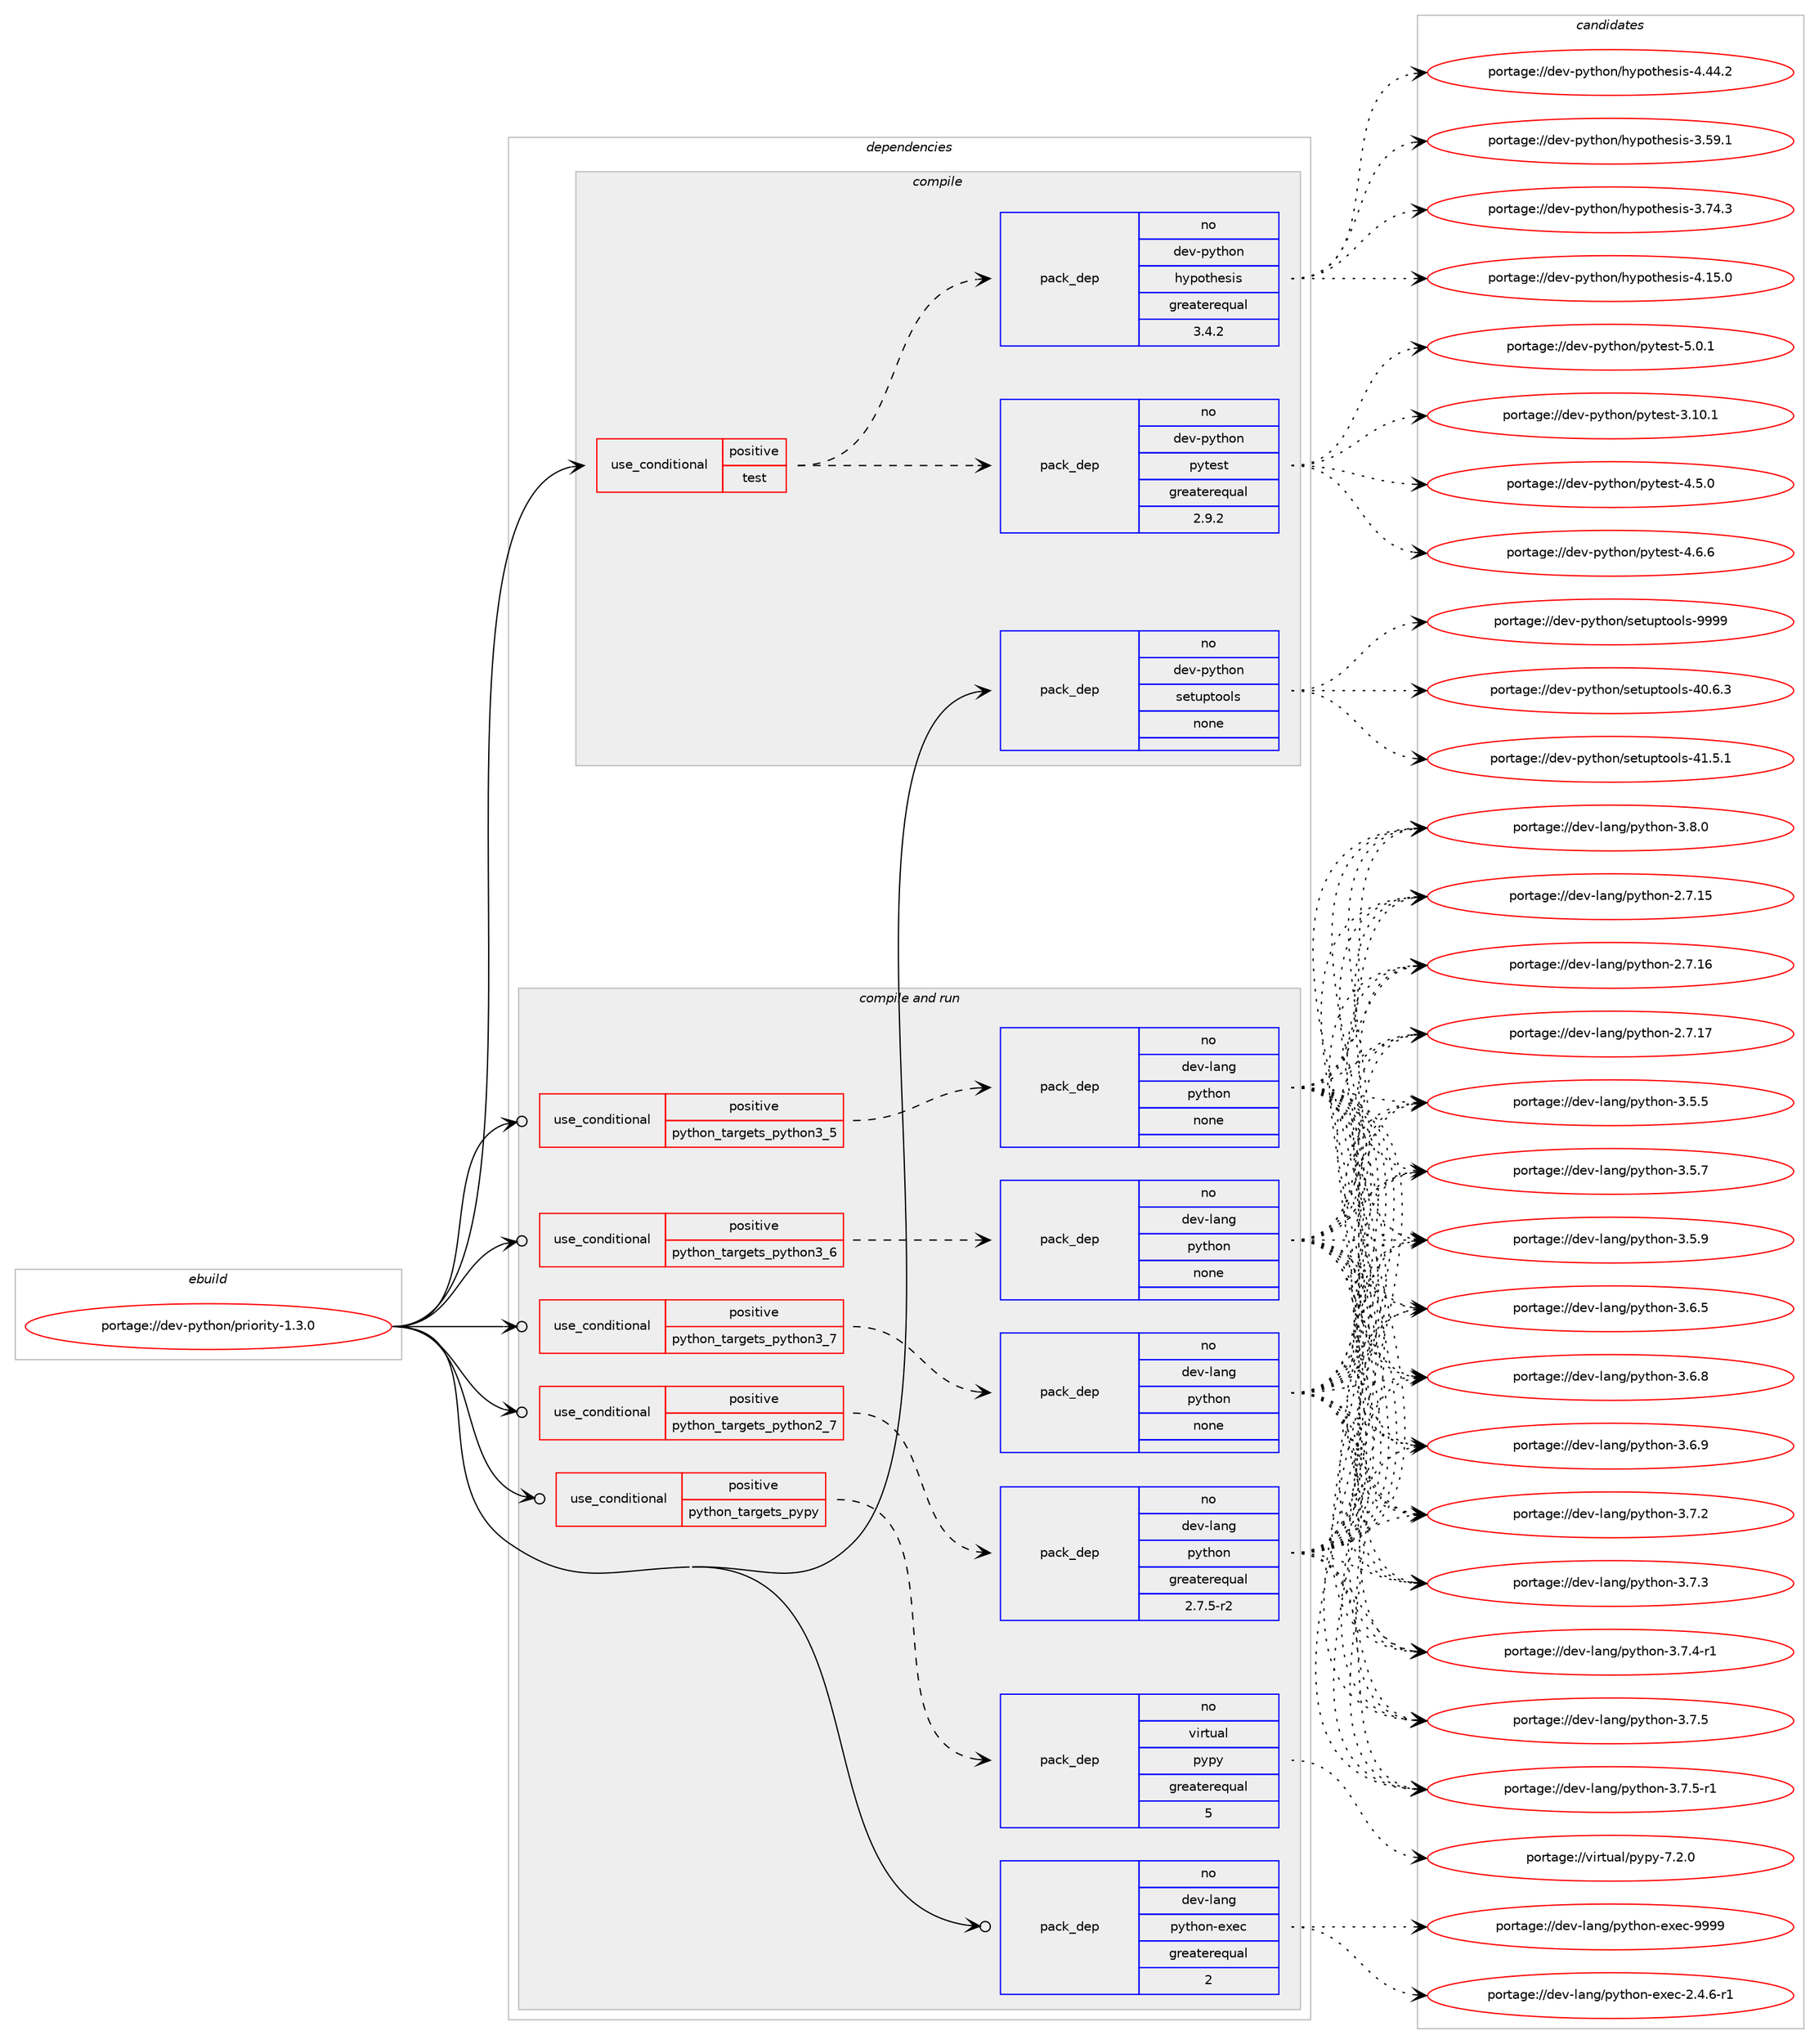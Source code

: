 digraph prolog {

# *************
# Graph options
# *************

newrank=true;
concentrate=true;
compound=true;
graph [rankdir=LR,fontname=Helvetica,fontsize=10,ranksep=1.5];#, ranksep=2.5, nodesep=0.2];
edge  [arrowhead=vee];
node  [fontname=Helvetica,fontsize=10];

# **********
# The ebuild
# **********

subgraph cluster_leftcol {
color=gray;
rank=same;
label=<<i>ebuild</i>>;
id [label="portage://dev-python/priority-1.3.0", color=red, width=4, href="../dev-python/priority-1.3.0.svg"];
}

# ****************
# The dependencies
# ****************

subgraph cluster_midcol {
color=gray;
label=<<i>dependencies</i>>;
subgraph cluster_compile {
fillcolor="#eeeeee";
style=filled;
label=<<i>compile</i>>;
subgraph cond34157 {
dependency157866 [label=<<TABLE BORDER="0" CELLBORDER="1" CELLSPACING="0" CELLPADDING="4"><TR><TD ROWSPAN="3" CELLPADDING="10">use_conditional</TD></TR><TR><TD>positive</TD></TR><TR><TD>test</TD></TR></TABLE>>, shape=none, color=red];
subgraph pack120348 {
dependency157867 [label=<<TABLE BORDER="0" CELLBORDER="1" CELLSPACING="0" CELLPADDING="4" WIDTH="220"><TR><TD ROWSPAN="6" CELLPADDING="30">pack_dep</TD></TR><TR><TD WIDTH="110">no</TD></TR><TR><TD>dev-python</TD></TR><TR><TD>pytest</TD></TR><TR><TD>greaterequal</TD></TR><TR><TD>2.9.2</TD></TR></TABLE>>, shape=none, color=blue];
}
dependency157866:e -> dependency157867:w [weight=20,style="dashed",arrowhead="vee"];
subgraph pack120349 {
dependency157868 [label=<<TABLE BORDER="0" CELLBORDER="1" CELLSPACING="0" CELLPADDING="4" WIDTH="220"><TR><TD ROWSPAN="6" CELLPADDING="30">pack_dep</TD></TR><TR><TD WIDTH="110">no</TD></TR><TR><TD>dev-python</TD></TR><TR><TD>hypothesis</TD></TR><TR><TD>greaterequal</TD></TR><TR><TD>3.4.2</TD></TR></TABLE>>, shape=none, color=blue];
}
dependency157866:e -> dependency157868:w [weight=20,style="dashed",arrowhead="vee"];
}
id:e -> dependency157866:w [weight=20,style="solid",arrowhead="vee"];
subgraph pack120350 {
dependency157869 [label=<<TABLE BORDER="0" CELLBORDER="1" CELLSPACING="0" CELLPADDING="4" WIDTH="220"><TR><TD ROWSPAN="6" CELLPADDING="30">pack_dep</TD></TR><TR><TD WIDTH="110">no</TD></TR><TR><TD>dev-python</TD></TR><TR><TD>setuptools</TD></TR><TR><TD>none</TD></TR><TR><TD></TD></TR></TABLE>>, shape=none, color=blue];
}
id:e -> dependency157869:w [weight=20,style="solid",arrowhead="vee"];
}
subgraph cluster_compileandrun {
fillcolor="#eeeeee";
style=filled;
label=<<i>compile and run</i>>;
subgraph cond34158 {
dependency157870 [label=<<TABLE BORDER="0" CELLBORDER="1" CELLSPACING="0" CELLPADDING="4"><TR><TD ROWSPAN="3" CELLPADDING="10">use_conditional</TD></TR><TR><TD>positive</TD></TR><TR><TD>python_targets_pypy</TD></TR></TABLE>>, shape=none, color=red];
subgraph pack120351 {
dependency157871 [label=<<TABLE BORDER="0" CELLBORDER="1" CELLSPACING="0" CELLPADDING="4" WIDTH="220"><TR><TD ROWSPAN="6" CELLPADDING="30">pack_dep</TD></TR><TR><TD WIDTH="110">no</TD></TR><TR><TD>virtual</TD></TR><TR><TD>pypy</TD></TR><TR><TD>greaterequal</TD></TR><TR><TD>5</TD></TR></TABLE>>, shape=none, color=blue];
}
dependency157870:e -> dependency157871:w [weight=20,style="dashed",arrowhead="vee"];
}
id:e -> dependency157870:w [weight=20,style="solid",arrowhead="odotvee"];
subgraph cond34159 {
dependency157872 [label=<<TABLE BORDER="0" CELLBORDER="1" CELLSPACING="0" CELLPADDING="4"><TR><TD ROWSPAN="3" CELLPADDING="10">use_conditional</TD></TR><TR><TD>positive</TD></TR><TR><TD>python_targets_python2_7</TD></TR></TABLE>>, shape=none, color=red];
subgraph pack120352 {
dependency157873 [label=<<TABLE BORDER="0" CELLBORDER="1" CELLSPACING="0" CELLPADDING="4" WIDTH="220"><TR><TD ROWSPAN="6" CELLPADDING="30">pack_dep</TD></TR><TR><TD WIDTH="110">no</TD></TR><TR><TD>dev-lang</TD></TR><TR><TD>python</TD></TR><TR><TD>greaterequal</TD></TR><TR><TD>2.7.5-r2</TD></TR></TABLE>>, shape=none, color=blue];
}
dependency157872:e -> dependency157873:w [weight=20,style="dashed",arrowhead="vee"];
}
id:e -> dependency157872:w [weight=20,style="solid",arrowhead="odotvee"];
subgraph cond34160 {
dependency157874 [label=<<TABLE BORDER="0" CELLBORDER="1" CELLSPACING="0" CELLPADDING="4"><TR><TD ROWSPAN="3" CELLPADDING="10">use_conditional</TD></TR><TR><TD>positive</TD></TR><TR><TD>python_targets_python3_5</TD></TR></TABLE>>, shape=none, color=red];
subgraph pack120353 {
dependency157875 [label=<<TABLE BORDER="0" CELLBORDER="1" CELLSPACING="0" CELLPADDING="4" WIDTH="220"><TR><TD ROWSPAN="6" CELLPADDING="30">pack_dep</TD></TR><TR><TD WIDTH="110">no</TD></TR><TR><TD>dev-lang</TD></TR><TR><TD>python</TD></TR><TR><TD>none</TD></TR><TR><TD></TD></TR></TABLE>>, shape=none, color=blue];
}
dependency157874:e -> dependency157875:w [weight=20,style="dashed",arrowhead="vee"];
}
id:e -> dependency157874:w [weight=20,style="solid",arrowhead="odotvee"];
subgraph cond34161 {
dependency157876 [label=<<TABLE BORDER="0" CELLBORDER="1" CELLSPACING="0" CELLPADDING="4"><TR><TD ROWSPAN="3" CELLPADDING="10">use_conditional</TD></TR><TR><TD>positive</TD></TR><TR><TD>python_targets_python3_6</TD></TR></TABLE>>, shape=none, color=red];
subgraph pack120354 {
dependency157877 [label=<<TABLE BORDER="0" CELLBORDER="1" CELLSPACING="0" CELLPADDING="4" WIDTH="220"><TR><TD ROWSPAN="6" CELLPADDING="30">pack_dep</TD></TR><TR><TD WIDTH="110">no</TD></TR><TR><TD>dev-lang</TD></TR><TR><TD>python</TD></TR><TR><TD>none</TD></TR><TR><TD></TD></TR></TABLE>>, shape=none, color=blue];
}
dependency157876:e -> dependency157877:w [weight=20,style="dashed",arrowhead="vee"];
}
id:e -> dependency157876:w [weight=20,style="solid",arrowhead="odotvee"];
subgraph cond34162 {
dependency157878 [label=<<TABLE BORDER="0" CELLBORDER="1" CELLSPACING="0" CELLPADDING="4"><TR><TD ROWSPAN="3" CELLPADDING="10">use_conditional</TD></TR><TR><TD>positive</TD></TR><TR><TD>python_targets_python3_7</TD></TR></TABLE>>, shape=none, color=red];
subgraph pack120355 {
dependency157879 [label=<<TABLE BORDER="0" CELLBORDER="1" CELLSPACING="0" CELLPADDING="4" WIDTH="220"><TR><TD ROWSPAN="6" CELLPADDING="30">pack_dep</TD></TR><TR><TD WIDTH="110">no</TD></TR><TR><TD>dev-lang</TD></TR><TR><TD>python</TD></TR><TR><TD>none</TD></TR><TR><TD></TD></TR></TABLE>>, shape=none, color=blue];
}
dependency157878:e -> dependency157879:w [weight=20,style="dashed",arrowhead="vee"];
}
id:e -> dependency157878:w [weight=20,style="solid",arrowhead="odotvee"];
subgraph pack120356 {
dependency157880 [label=<<TABLE BORDER="0" CELLBORDER="1" CELLSPACING="0" CELLPADDING="4" WIDTH="220"><TR><TD ROWSPAN="6" CELLPADDING="30">pack_dep</TD></TR><TR><TD WIDTH="110">no</TD></TR><TR><TD>dev-lang</TD></TR><TR><TD>python-exec</TD></TR><TR><TD>greaterequal</TD></TR><TR><TD>2</TD></TR></TABLE>>, shape=none, color=blue];
}
id:e -> dependency157880:w [weight=20,style="solid",arrowhead="odotvee"];
}
subgraph cluster_run {
fillcolor="#eeeeee";
style=filled;
label=<<i>run</i>>;
}
}

# **************
# The candidates
# **************

subgraph cluster_choices {
rank=same;
color=gray;
label=<<i>candidates</i>>;

subgraph choice120348 {
color=black;
nodesep=1;
choiceportage100101118451121211161041111104711212111610111511645514649484649 [label="portage://dev-python/pytest-3.10.1", color=red, width=4,href="../dev-python/pytest-3.10.1.svg"];
choiceportage1001011184511212111610411111047112121116101115116455246534648 [label="portage://dev-python/pytest-4.5.0", color=red, width=4,href="../dev-python/pytest-4.5.0.svg"];
choiceportage1001011184511212111610411111047112121116101115116455246544654 [label="portage://dev-python/pytest-4.6.6", color=red, width=4,href="../dev-python/pytest-4.6.6.svg"];
choiceportage1001011184511212111610411111047112121116101115116455346484649 [label="portage://dev-python/pytest-5.0.1", color=red, width=4,href="../dev-python/pytest-5.0.1.svg"];
dependency157867:e -> choiceportage100101118451121211161041111104711212111610111511645514649484649:w [style=dotted,weight="100"];
dependency157867:e -> choiceportage1001011184511212111610411111047112121116101115116455246534648:w [style=dotted,weight="100"];
dependency157867:e -> choiceportage1001011184511212111610411111047112121116101115116455246544654:w [style=dotted,weight="100"];
dependency157867:e -> choiceportage1001011184511212111610411111047112121116101115116455346484649:w [style=dotted,weight="100"];
}
subgraph choice120349 {
color=black;
nodesep=1;
choiceportage100101118451121211161041111104710412111211111610410111510511545514653574649 [label="portage://dev-python/hypothesis-3.59.1", color=red, width=4,href="../dev-python/hypothesis-3.59.1.svg"];
choiceportage100101118451121211161041111104710412111211111610410111510511545514655524651 [label="portage://dev-python/hypothesis-3.74.3", color=red, width=4,href="../dev-python/hypothesis-3.74.3.svg"];
choiceportage100101118451121211161041111104710412111211111610410111510511545524649534648 [label="portage://dev-python/hypothesis-4.15.0", color=red, width=4,href="../dev-python/hypothesis-4.15.0.svg"];
choiceportage100101118451121211161041111104710412111211111610410111510511545524652524650 [label="portage://dev-python/hypothesis-4.44.2", color=red, width=4,href="../dev-python/hypothesis-4.44.2.svg"];
dependency157868:e -> choiceportage100101118451121211161041111104710412111211111610410111510511545514653574649:w [style=dotted,weight="100"];
dependency157868:e -> choiceportage100101118451121211161041111104710412111211111610410111510511545514655524651:w [style=dotted,weight="100"];
dependency157868:e -> choiceportage100101118451121211161041111104710412111211111610410111510511545524649534648:w [style=dotted,weight="100"];
dependency157868:e -> choiceportage100101118451121211161041111104710412111211111610410111510511545524652524650:w [style=dotted,weight="100"];
}
subgraph choice120350 {
color=black;
nodesep=1;
choiceportage100101118451121211161041111104711510111611711211611111110811545524846544651 [label="portage://dev-python/setuptools-40.6.3", color=red, width=4,href="../dev-python/setuptools-40.6.3.svg"];
choiceportage100101118451121211161041111104711510111611711211611111110811545524946534649 [label="portage://dev-python/setuptools-41.5.1", color=red, width=4,href="../dev-python/setuptools-41.5.1.svg"];
choiceportage10010111845112121116104111110471151011161171121161111111081154557575757 [label="portage://dev-python/setuptools-9999", color=red, width=4,href="../dev-python/setuptools-9999.svg"];
dependency157869:e -> choiceportage100101118451121211161041111104711510111611711211611111110811545524846544651:w [style=dotted,weight="100"];
dependency157869:e -> choiceportage100101118451121211161041111104711510111611711211611111110811545524946534649:w [style=dotted,weight="100"];
dependency157869:e -> choiceportage10010111845112121116104111110471151011161171121161111111081154557575757:w [style=dotted,weight="100"];
}
subgraph choice120351 {
color=black;
nodesep=1;
choiceportage1181051141161179710847112121112121455546504648 [label="portage://virtual/pypy-7.2.0", color=red, width=4,href="../virtual/pypy-7.2.0.svg"];
dependency157871:e -> choiceportage1181051141161179710847112121112121455546504648:w [style=dotted,weight="100"];
}
subgraph choice120352 {
color=black;
nodesep=1;
choiceportage10010111845108971101034711212111610411111045504655464953 [label="portage://dev-lang/python-2.7.15", color=red, width=4,href="../dev-lang/python-2.7.15.svg"];
choiceportage10010111845108971101034711212111610411111045504655464954 [label="portage://dev-lang/python-2.7.16", color=red, width=4,href="../dev-lang/python-2.7.16.svg"];
choiceportage10010111845108971101034711212111610411111045504655464955 [label="portage://dev-lang/python-2.7.17", color=red, width=4,href="../dev-lang/python-2.7.17.svg"];
choiceportage100101118451089711010347112121116104111110455146534653 [label="portage://dev-lang/python-3.5.5", color=red, width=4,href="../dev-lang/python-3.5.5.svg"];
choiceportage100101118451089711010347112121116104111110455146534655 [label="portage://dev-lang/python-3.5.7", color=red, width=4,href="../dev-lang/python-3.5.7.svg"];
choiceportage100101118451089711010347112121116104111110455146534657 [label="portage://dev-lang/python-3.5.9", color=red, width=4,href="../dev-lang/python-3.5.9.svg"];
choiceportage100101118451089711010347112121116104111110455146544653 [label="portage://dev-lang/python-3.6.5", color=red, width=4,href="../dev-lang/python-3.6.5.svg"];
choiceportage100101118451089711010347112121116104111110455146544656 [label="portage://dev-lang/python-3.6.8", color=red, width=4,href="../dev-lang/python-3.6.8.svg"];
choiceportage100101118451089711010347112121116104111110455146544657 [label="portage://dev-lang/python-3.6.9", color=red, width=4,href="../dev-lang/python-3.6.9.svg"];
choiceportage100101118451089711010347112121116104111110455146554650 [label="portage://dev-lang/python-3.7.2", color=red, width=4,href="../dev-lang/python-3.7.2.svg"];
choiceportage100101118451089711010347112121116104111110455146554651 [label="portage://dev-lang/python-3.7.3", color=red, width=4,href="../dev-lang/python-3.7.3.svg"];
choiceportage1001011184510897110103471121211161041111104551465546524511449 [label="portage://dev-lang/python-3.7.4-r1", color=red, width=4,href="../dev-lang/python-3.7.4-r1.svg"];
choiceportage100101118451089711010347112121116104111110455146554653 [label="portage://dev-lang/python-3.7.5", color=red, width=4,href="../dev-lang/python-3.7.5.svg"];
choiceportage1001011184510897110103471121211161041111104551465546534511449 [label="portage://dev-lang/python-3.7.5-r1", color=red, width=4,href="../dev-lang/python-3.7.5-r1.svg"];
choiceportage100101118451089711010347112121116104111110455146564648 [label="portage://dev-lang/python-3.8.0", color=red, width=4,href="../dev-lang/python-3.8.0.svg"];
dependency157873:e -> choiceportage10010111845108971101034711212111610411111045504655464953:w [style=dotted,weight="100"];
dependency157873:e -> choiceportage10010111845108971101034711212111610411111045504655464954:w [style=dotted,weight="100"];
dependency157873:e -> choiceportage10010111845108971101034711212111610411111045504655464955:w [style=dotted,weight="100"];
dependency157873:e -> choiceportage100101118451089711010347112121116104111110455146534653:w [style=dotted,weight="100"];
dependency157873:e -> choiceportage100101118451089711010347112121116104111110455146534655:w [style=dotted,weight="100"];
dependency157873:e -> choiceportage100101118451089711010347112121116104111110455146534657:w [style=dotted,weight="100"];
dependency157873:e -> choiceportage100101118451089711010347112121116104111110455146544653:w [style=dotted,weight="100"];
dependency157873:e -> choiceportage100101118451089711010347112121116104111110455146544656:w [style=dotted,weight="100"];
dependency157873:e -> choiceportage100101118451089711010347112121116104111110455146544657:w [style=dotted,weight="100"];
dependency157873:e -> choiceportage100101118451089711010347112121116104111110455146554650:w [style=dotted,weight="100"];
dependency157873:e -> choiceportage100101118451089711010347112121116104111110455146554651:w [style=dotted,weight="100"];
dependency157873:e -> choiceportage1001011184510897110103471121211161041111104551465546524511449:w [style=dotted,weight="100"];
dependency157873:e -> choiceportage100101118451089711010347112121116104111110455146554653:w [style=dotted,weight="100"];
dependency157873:e -> choiceportage1001011184510897110103471121211161041111104551465546534511449:w [style=dotted,weight="100"];
dependency157873:e -> choiceportage100101118451089711010347112121116104111110455146564648:w [style=dotted,weight="100"];
}
subgraph choice120353 {
color=black;
nodesep=1;
choiceportage10010111845108971101034711212111610411111045504655464953 [label="portage://dev-lang/python-2.7.15", color=red, width=4,href="../dev-lang/python-2.7.15.svg"];
choiceportage10010111845108971101034711212111610411111045504655464954 [label="portage://dev-lang/python-2.7.16", color=red, width=4,href="../dev-lang/python-2.7.16.svg"];
choiceportage10010111845108971101034711212111610411111045504655464955 [label="portage://dev-lang/python-2.7.17", color=red, width=4,href="../dev-lang/python-2.7.17.svg"];
choiceportage100101118451089711010347112121116104111110455146534653 [label="portage://dev-lang/python-3.5.5", color=red, width=4,href="../dev-lang/python-3.5.5.svg"];
choiceportage100101118451089711010347112121116104111110455146534655 [label="portage://dev-lang/python-3.5.7", color=red, width=4,href="../dev-lang/python-3.5.7.svg"];
choiceportage100101118451089711010347112121116104111110455146534657 [label="portage://dev-lang/python-3.5.9", color=red, width=4,href="../dev-lang/python-3.5.9.svg"];
choiceportage100101118451089711010347112121116104111110455146544653 [label="portage://dev-lang/python-3.6.5", color=red, width=4,href="../dev-lang/python-3.6.5.svg"];
choiceportage100101118451089711010347112121116104111110455146544656 [label="portage://dev-lang/python-3.6.8", color=red, width=4,href="../dev-lang/python-3.6.8.svg"];
choiceportage100101118451089711010347112121116104111110455146544657 [label="portage://dev-lang/python-3.6.9", color=red, width=4,href="../dev-lang/python-3.6.9.svg"];
choiceportage100101118451089711010347112121116104111110455146554650 [label="portage://dev-lang/python-3.7.2", color=red, width=4,href="../dev-lang/python-3.7.2.svg"];
choiceportage100101118451089711010347112121116104111110455146554651 [label="portage://dev-lang/python-3.7.3", color=red, width=4,href="../dev-lang/python-3.7.3.svg"];
choiceportage1001011184510897110103471121211161041111104551465546524511449 [label="portage://dev-lang/python-3.7.4-r1", color=red, width=4,href="../dev-lang/python-3.7.4-r1.svg"];
choiceportage100101118451089711010347112121116104111110455146554653 [label="portage://dev-lang/python-3.7.5", color=red, width=4,href="../dev-lang/python-3.7.5.svg"];
choiceportage1001011184510897110103471121211161041111104551465546534511449 [label="portage://dev-lang/python-3.7.5-r1", color=red, width=4,href="../dev-lang/python-3.7.5-r1.svg"];
choiceportage100101118451089711010347112121116104111110455146564648 [label="portage://dev-lang/python-3.8.0", color=red, width=4,href="../dev-lang/python-3.8.0.svg"];
dependency157875:e -> choiceportage10010111845108971101034711212111610411111045504655464953:w [style=dotted,weight="100"];
dependency157875:e -> choiceportage10010111845108971101034711212111610411111045504655464954:w [style=dotted,weight="100"];
dependency157875:e -> choiceportage10010111845108971101034711212111610411111045504655464955:w [style=dotted,weight="100"];
dependency157875:e -> choiceportage100101118451089711010347112121116104111110455146534653:w [style=dotted,weight="100"];
dependency157875:e -> choiceportage100101118451089711010347112121116104111110455146534655:w [style=dotted,weight="100"];
dependency157875:e -> choiceportage100101118451089711010347112121116104111110455146534657:w [style=dotted,weight="100"];
dependency157875:e -> choiceportage100101118451089711010347112121116104111110455146544653:w [style=dotted,weight="100"];
dependency157875:e -> choiceportage100101118451089711010347112121116104111110455146544656:w [style=dotted,weight="100"];
dependency157875:e -> choiceportage100101118451089711010347112121116104111110455146544657:w [style=dotted,weight="100"];
dependency157875:e -> choiceportage100101118451089711010347112121116104111110455146554650:w [style=dotted,weight="100"];
dependency157875:e -> choiceportage100101118451089711010347112121116104111110455146554651:w [style=dotted,weight="100"];
dependency157875:e -> choiceportage1001011184510897110103471121211161041111104551465546524511449:w [style=dotted,weight="100"];
dependency157875:e -> choiceportage100101118451089711010347112121116104111110455146554653:w [style=dotted,weight="100"];
dependency157875:e -> choiceportage1001011184510897110103471121211161041111104551465546534511449:w [style=dotted,weight="100"];
dependency157875:e -> choiceportage100101118451089711010347112121116104111110455146564648:w [style=dotted,weight="100"];
}
subgraph choice120354 {
color=black;
nodesep=1;
choiceportage10010111845108971101034711212111610411111045504655464953 [label="portage://dev-lang/python-2.7.15", color=red, width=4,href="../dev-lang/python-2.7.15.svg"];
choiceportage10010111845108971101034711212111610411111045504655464954 [label="portage://dev-lang/python-2.7.16", color=red, width=4,href="../dev-lang/python-2.7.16.svg"];
choiceportage10010111845108971101034711212111610411111045504655464955 [label="portage://dev-lang/python-2.7.17", color=red, width=4,href="../dev-lang/python-2.7.17.svg"];
choiceportage100101118451089711010347112121116104111110455146534653 [label="portage://dev-lang/python-3.5.5", color=red, width=4,href="../dev-lang/python-3.5.5.svg"];
choiceportage100101118451089711010347112121116104111110455146534655 [label="portage://dev-lang/python-3.5.7", color=red, width=4,href="../dev-lang/python-3.5.7.svg"];
choiceportage100101118451089711010347112121116104111110455146534657 [label="portage://dev-lang/python-3.5.9", color=red, width=4,href="../dev-lang/python-3.5.9.svg"];
choiceportage100101118451089711010347112121116104111110455146544653 [label="portage://dev-lang/python-3.6.5", color=red, width=4,href="../dev-lang/python-3.6.5.svg"];
choiceportage100101118451089711010347112121116104111110455146544656 [label="portage://dev-lang/python-3.6.8", color=red, width=4,href="../dev-lang/python-3.6.8.svg"];
choiceportage100101118451089711010347112121116104111110455146544657 [label="portage://dev-lang/python-3.6.9", color=red, width=4,href="../dev-lang/python-3.6.9.svg"];
choiceportage100101118451089711010347112121116104111110455146554650 [label="portage://dev-lang/python-3.7.2", color=red, width=4,href="../dev-lang/python-3.7.2.svg"];
choiceportage100101118451089711010347112121116104111110455146554651 [label="portage://dev-lang/python-3.7.3", color=red, width=4,href="../dev-lang/python-3.7.3.svg"];
choiceportage1001011184510897110103471121211161041111104551465546524511449 [label="portage://dev-lang/python-3.7.4-r1", color=red, width=4,href="../dev-lang/python-3.7.4-r1.svg"];
choiceportage100101118451089711010347112121116104111110455146554653 [label="portage://dev-lang/python-3.7.5", color=red, width=4,href="../dev-lang/python-3.7.5.svg"];
choiceportage1001011184510897110103471121211161041111104551465546534511449 [label="portage://dev-lang/python-3.7.5-r1", color=red, width=4,href="../dev-lang/python-3.7.5-r1.svg"];
choiceportage100101118451089711010347112121116104111110455146564648 [label="portage://dev-lang/python-3.8.0", color=red, width=4,href="../dev-lang/python-3.8.0.svg"];
dependency157877:e -> choiceportage10010111845108971101034711212111610411111045504655464953:w [style=dotted,weight="100"];
dependency157877:e -> choiceportage10010111845108971101034711212111610411111045504655464954:w [style=dotted,weight="100"];
dependency157877:e -> choiceportage10010111845108971101034711212111610411111045504655464955:w [style=dotted,weight="100"];
dependency157877:e -> choiceportage100101118451089711010347112121116104111110455146534653:w [style=dotted,weight="100"];
dependency157877:e -> choiceportage100101118451089711010347112121116104111110455146534655:w [style=dotted,weight="100"];
dependency157877:e -> choiceportage100101118451089711010347112121116104111110455146534657:w [style=dotted,weight="100"];
dependency157877:e -> choiceportage100101118451089711010347112121116104111110455146544653:w [style=dotted,weight="100"];
dependency157877:e -> choiceportage100101118451089711010347112121116104111110455146544656:w [style=dotted,weight="100"];
dependency157877:e -> choiceportage100101118451089711010347112121116104111110455146544657:w [style=dotted,weight="100"];
dependency157877:e -> choiceportage100101118451089711010347112121116104111110455146554650:w [style=dotted,weight="100"];
dependency157877:e -> choiceportage100101118451089711010347112121116104111110455146554651:w [style=dotted,weight="100"];
dependency157877:e -> choiceportage1001011184510897110103471121211161041111104551465546524511449:w [style=dotted,weight="100"];
dependency157877:e -> choiceportage100101118451089711010347112121116104111110455146554653:w [style=dotted,weight="100"];
dependency157877:e -> choiceportage1001011184510897110103471121211161041111104551465546534511449:w [style=dotted,weight="100"];
dependency157877:e -> choiceportage100101118451089711010347112121116104111110455146564648:w [style=dotted,weight="100"];
}
subgraph choice120355 {
color=black;
nodesep=1;
choiceportage10010111845108971101034711212111610411111045504655464953 [label="portage://dev-lang/python-2.7.15", color=red, width=4,href="../dev-lang/python-2.7.15.svg"];
choiceportage10010111845108971101034711212111610411111045504655464954 [label="portage://dev-lang/python-2.7.16", color=red, width=4,href="../dev-lang/python-2.7.16.svg"];
choiceportage10010111845108971101034711212111610411111045504655464955 [label="portage://dev-lang/python-2.7.17", color=red, width=4,href="../dev-lang/python-2.7.17.svg"];
choiceportage100101118451089711010347112121116104111110455146534653 [label="portage://dev-lang/python-3.5.5", color=red, width=4,href="../dev-lang/python-3.5.5.svg"];
choiceportage100101118451089711010347112121116104111110455146534655 [label="portage://dev-lang/python-3.5.7", color=red, width=4,href="../dev-lang/python-3.5.7.svg"];
choiceportage100101118451089711010347112121116104111110455146534657 [label="portage://dev-lang/python-3.5.9", color=red, width=4,href="../dev-lang/python-3.5.9.svg"];
choiceportage100101118451089711010347112121116104111110455146544653 [label="portage://dev-lang/python-3.6.5", color=red, width=4,href="../dev-lang/python-3.6.5.svg"];
choiceportage100101118451089711010347112121116104111110455146544656 [label="portage://dev-lang/python-3.6.8", color=red, width=4,href="../dev-lang/python-3.6.8.svg"];
choiceportage100101118451089711010347112121116104111110455146544657 [label="portage://dev-lang/python-3.6.9", color=red, width=4,href="../dev-lang/python-3.6.9.svg"];
choiceportage100101118451089711010347112121116104111110455146554650 [label="portage://dev-lang/python-3.7.2", color=red, width=4,href="../dev-lang/python-3.7.2.svg"];
choiceportage100101118451089711010347112121116104111110455146554651 [label="portage://dev-lang/python-3.7.3", color=red, width=4,href="../dev-lang/python-3.7.3.svg"];
choiceportage1001011184510897110103471121211161041111104551465546524511449 [label="portage://dev-lang/python-3.7.4-r1", color=red, width=4,href="../dev-lang/python-3.7.4-r1.svg"];
choiceportage100101118451089711010347112121116104111110455146554653 [label="portage://dev-lang/python-3.7.5", color=red, width=4,href="../dev-lang/python-3.7.5.svg"];
choiceportage1001011184510897110103471121211161041111104551465546534511449 [label="portage://dev-lang/python-3.7.5-r1", color=red, width=4,href="../dev-lang/python-3.7.5-r1.svg"];
choiceportage100101118451089711010347112121116104111110455146564648 [label="portage://dev-lang/python-3.8.0", color=red, width=4,href="../dev-lang/python-3.8.0.svg"];
dependency157879:e -> choiceportage10010111845108971101034711212111610411111045504655464953:w [style=dotted,weight="100"];
dependency157879:e -> choiceportage10010111845108971101034711212111610411111045504655464954:w [style=dotted,weight="100"];
dependency157879:e -> choiceportage10010111845108971101034711212111610411111045504655464955:w [style=dotted,weight="100"];
dependency157879:e -> choiceportage100101118451089711010347112121116104111110455146534653:w [style=dotted,weight="100"];
dependency157879:e -> choiceportage100101118451089711010347112121116104111110455146534655:w [style=dotted,weight="100"];
dependency157879:e -> choiceportage100101118451089711010347112121116104111110455146534657:w [style=dotted,weight="100"];
dependency157879:e -> choiceportage100101118451089711010347112121116104111110455146544653:w [style=dotted,weight="100"];
dependency157879:e -> choiceportage100101118451089711010347112121116104111110455146544656:w [style=dotted,weight="100"];
dependency157879:e -> choiceportage100101118451089711010347112121116104111110455146544657:w [style=dotted,weight="100"];
dependency157879:e -> choiceportage100101118451089711010347112121116104111110455146554650:w [style=dotted,weight="100"];
dependency157879:e -> choiceportage100101118451089711010347112121116104111110455146554651:w [style=dotted,weight="100"];
dependency157879:e -> choiceportage1001011184510897110103471121211161041111104551465546524511449:w [style=dotted,weight="100"];
dependency157879:e -> choiceportage100101118451089711010347112121116104111110455146554653:w [style=dotted,weight="100"];
dependency157879:e -> choiceportage1001011184510897110103471121211161041111104551465546534511449:w [style=dotted,weight="100"];
dependency157879:e -> choiceportage100101118451089711010347112121116104111110455146564648:w [style=dotted,weight="100"];
}
subgraph choice120356 {
color=black;
nodesep=1;
choiceportage10010111845108971101034711212111610411111045101120101994550465246544511449 [label="portage://dev-lang/python-exec-2.4.6-r1", color=red, width=4,href="../dev-lang/python-exec-2.4.6-r1.svg"];
choiceportage10010111845108971101034711212111610411111045101120101994557575757 [label="portage://dev-lang/python-exec-9999", color=red, width=4,href="../dev-lang/python-exec-9999.svg"];
dependency157880:e -> choiceportage10010111845108971101034711212111610411111045101120101994550465246544511449:w [style=dotted,weight="100"];
dependency157880:e -> choiceportage10010111845108971101034711212111610411111045101120101994557575757:w [style=dotted,weight="100"];
}
}

}
